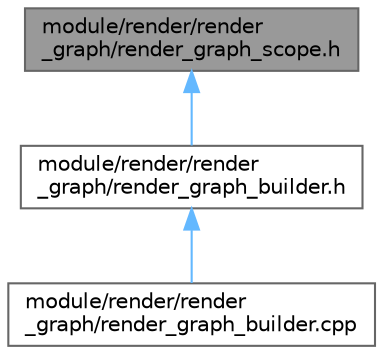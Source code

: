 digraph "module/render/render_graph/render_graph_scope.h"
{
 // LATEX_PDF_SIZE
  bgcolor="transparent";
  edge [fontname=Helvetica,fontsize=10,labelfontname=Helvetica,labelfontsize=10];
  node [fontname=Helvetica,fontsize=10,shape=box,height=0.2,width=0.4];
  Node1 [id="Node000001",label="module/render/render\l_graph/render_graph_scope.h",height=0.2,width=0.4,color="gray40", fillcolor="grey60", style="filled", fontcolor="black",tooltip=" "];
  Node1 -> Node2 [id="edge1_Node000001_Node000002",dir="back",color="steelblue1",style="solid",tooltip=" "];
  Node2 [id="Node000002",label="module/render/render\l_graph/render_graph_builder.h",height=0.2,width=0.4,color="grey40", fillcolor="white", style="filled",URL="$render__graph__builder_8h.html",tooltip=" "];
  Node2 -> Node3 [id="edge2_Node000002_Node000003",dir="back",color="steelblue1",style="solid",tooltip=" "];
  Node3 [id="Node000003",label="module/render/render\l_graph/render_graph_builder.cpp",height=0.2,width=0.4,color="grey40", fillcolor="white", style="filled",URL="$render__graph__builder_8cpp.html",tooltip=" "];
}
